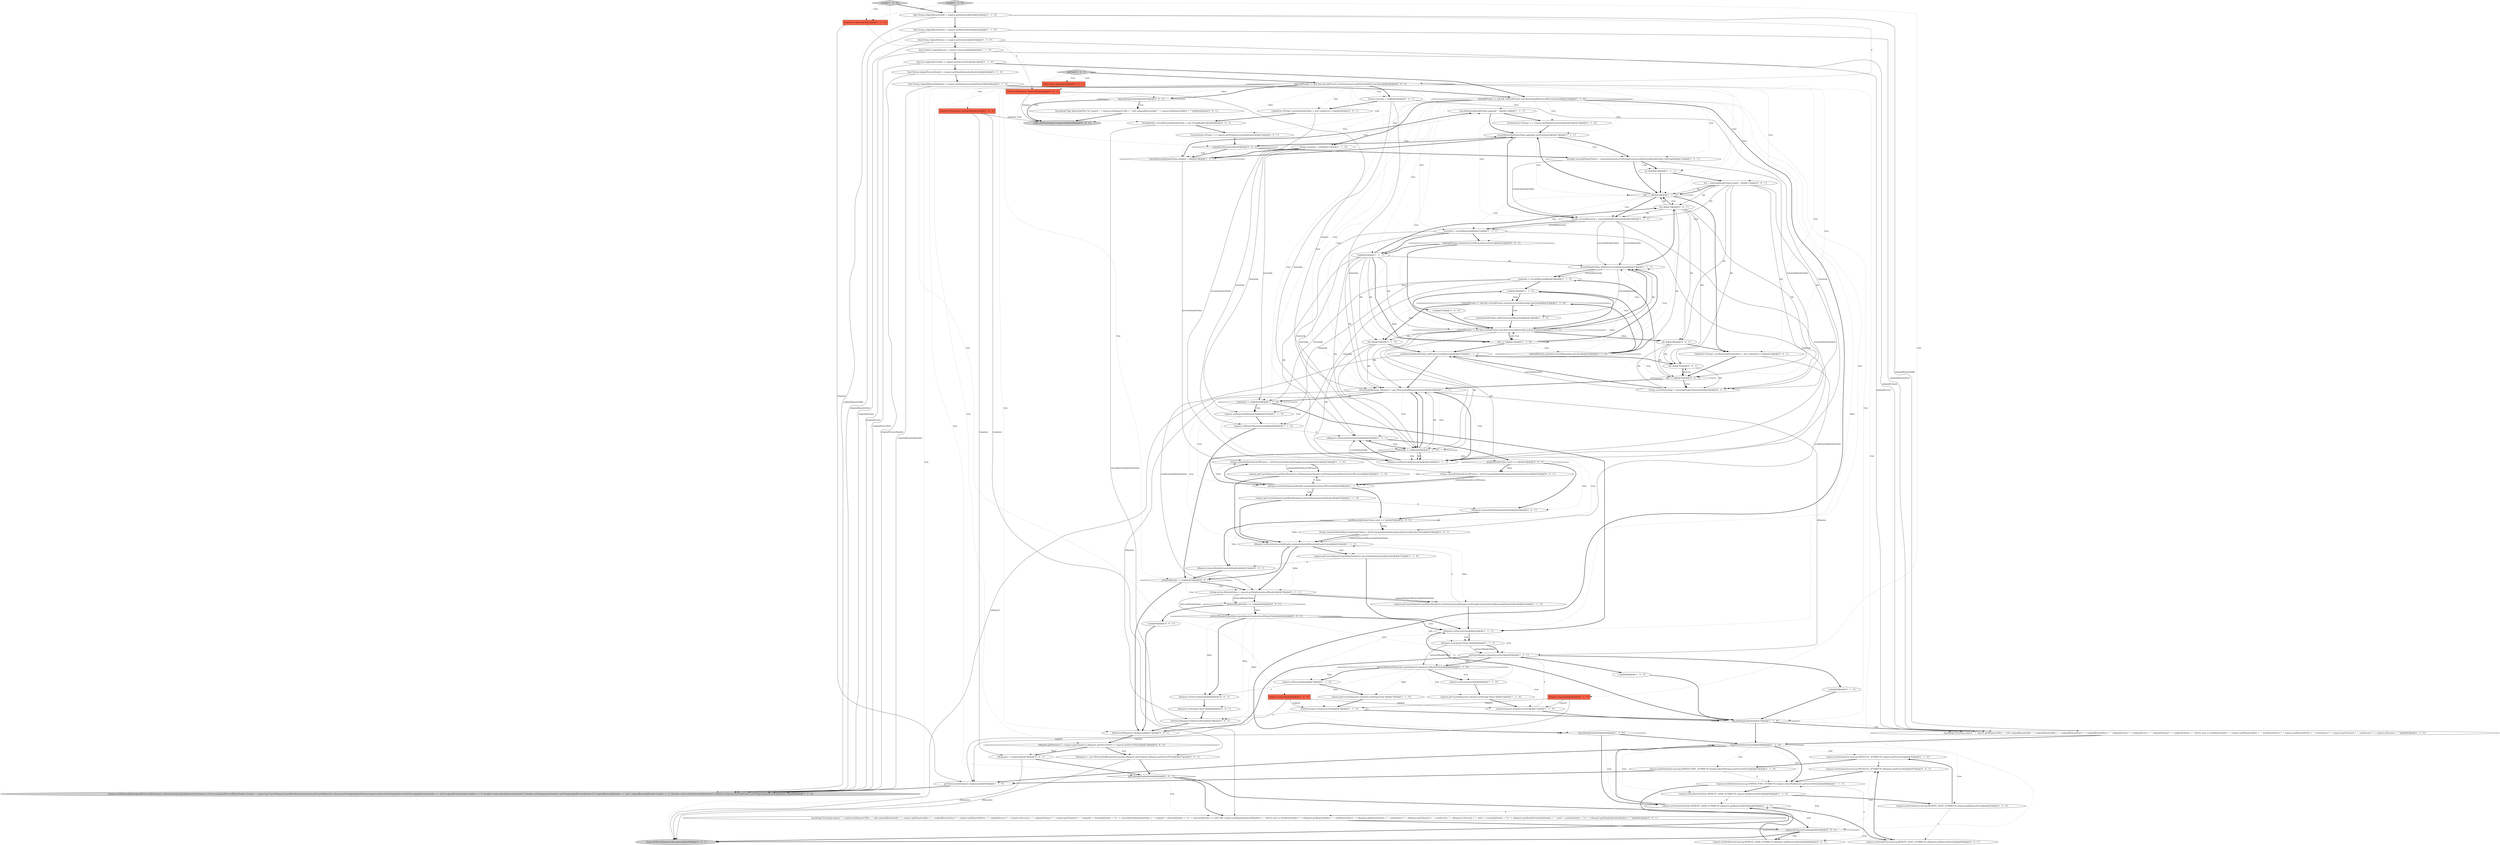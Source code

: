 digraph {
5 [style = filled, label = "String commaDelimitedListOfProxies = listToCommaDelimitedString(proxiesHeaderValue)@@@53@@@['1', '1', '0']", fillcolor = white, shape = ellipse image = "AAA0AAABBB1BBB"];
52 [style = filled, label = "{}@@@64@@@['1', '0', '0']", fillcolor = white, shape = ellipse image = "AAA0AAABBB1BBB"];
10 [style = filled, label = "newRemoteIpHeaderValue.addFirst(currentRemoteIp)@@@37@@@['1', '1', '1']", fillcolor = white, shape = ellipse image = "AAA0AAABBB1BBB"];
82 [style = filled, label = "{}@@@60@@@['0', '0', '1']", fillcolor = white, shape = ellipse image = "AAA0AAABBB3BBB"];
12 [style = filled, label = "concatRemoteIpHeaderValue.append(\", \")@@@11@@@['1', '1', '1']", fillcolor = white, shape = ellipse image = "AAA0AAABBB1BBB"];
8 [style = filled, label = "final String originalRemoteAddr = request.getRemoteAddr()@@@3@@@['1', '1', '0']", fillcolor = white, shape = ellipse image = "AAA0AAABBB1BBB"];
70 [style = filled, label = "final String originalProxiesHeader = request.getHeader(proxiesHeader)@@@8@@@['0', '1', '0']", fillcolor = white, shape = ellipse image = "AAA1AAABBB2BBB"];
114 [style = filled, label = "Enumeration<String> e = request.getHeaders(remoteIpHeader)@@@7@@@['0', '0', '1']", fillcolor = white, shape = ellipse image = "AAA0AAABBB3BBB"];
78 [style = filled, label = "LinkedList<String> newRemoteIpHeaderValue = new LinkedList<>()@@@32@@@['0', '0', '1']", fillcolor = white, shape = ellipse image = "AAA0AAABBB3BBB"];
37 [style = filled, label = "request.setSecure(false)@@@74@@@['1', '1', '0']", fillcolor = white, shape = ellipse image = "AAA0AAABBB1BBB"];
25 [style = filled, label = "getNext().invoke(request,response)@@@96@@@['1', '1', '0']", fillcolor = white, shape = ellipse image = "AAA0AAABBB1BBB"];
73 [style = filled, label = "invoke['0', '1', '0']", fillcolor = lightgray, shape = diamond image = "AAA0AAABBB2BBB"];
93 [style = filled, label = "HttpServletResponse xResponse@@@73@@@['0', '0', '1']", fillcolor = white, shape = ellipse image = "AAA0AAABBB3BBB"];
40 [style = filled, label = "xRequest.setRemoteHost(remoteIp)@@@42@@@['1', '1', '1']", fillcolor = white, shape = ellipse image = "AAA0AAABBB1BBB"];
59 [style = filled, label = "invoke['1', '0', '0']", fillcolor = lightgray, shape = diamond image = "AAA0AAABBB1BBB"];
61 [style = filled, label = "request.setAttribute(AccessLog.PROTOCOL_ATTRIBUTE,request.getProtocol())@@@92@@@['1', '1', '0']", fillcolor = white, shape = ellipse image = "AAA0AAABBB1BBB"];
91 [style = filled, label = "idx--@@@19@@@['0', '0', '1']", fillcolor = white, shape = ellipse image = "AAA0AAABBB3BBB"];
38 [style = filled, label = "request.getCoyoteRequest().getMimeHeaders().removeHeader(proxiesHeader)@@@50@@@['1', '1', '0']", fillcolor = white, shape = ellipse image = "AAA0AAABBB1BBB"];
45 [style = filled, label = "proxiesHeaderValue.addFirst(currentRemoteIp)@@@25@@@['1', '1', '1']", fillcolor = white, shape = ellipse image = "AAA0AAABBB1BBB"];
72 [style = filled, label = "{}@@@66@@@['0', '1', '0']", fillcolor = white, shape = ellipse image = "AAA0AAABBB2BBB"];
79 [style = filled, label = "doFilter['0', '0', '1']", fillcolor = lightgray, shape = diamond image = "AAA0AAABBB3BBB"];
113 [style = filled, label = "String commaDelimitedListOfProxies = listToCommaDelimitedString(proxiesHeaderValue)@@@47@@@['0', '0', '1']", fillcolor = white, shape = ellipse image = "AAA0AAABBB3BBB"];
23 [style = filled, label = "log.isDebugEnabled()@@@79@@@['1', '1', '0']", fillcolor = white, shape = diamond image = "AAA0AAABBB1BBB"];
67 [style = filled, label = "setPorts(xRequest,httpsServerPort)@@@65@@@['1', '1', '1']", fillcolor = white, shape = ellipse image = "AAA0AAABBB1BBB"];
92 [style = filled, label = "log.debug(\"Incoming request \" + request.getRequestURI() + \" with originalRemoteAddr '\" + request.getRemoteAddr() + \"', originalRemoteHost='\" + request.getRemoteHost() + \"', originalSecure='\" + request.isSecure() + \"', originalScheme='\" + request.getScheme() + \"', original(\" + remoteIpHeader + \"(='\" + concatRemoteIpHeaderValue + \"', original(\" + protocolHeader + \"(='\" + (protocolHeader == null? null: request.getHeader(protocolHeader)) + \"' will be seen as newRemoteAddr='\" + xRequest.getRemoteAddr() + \"', newRemoteHost='\" + xRequest.getRemoteHost() + \"', newScheme='\" + xRequest.getScheme() + \"', newSecure='\" + xRequest.isSecure() + \"', new(\" + remoteIpHeader + \"(='\" + xRequest.getHeader(remoteIpHeader) + \"', new(\" + proxiesHeader + \"(='\" + xRequest.getHeader(proxiesHeader) + \"'\")@@@81@@@['0', '0', '1']", fillcolor = white, shape = ellipse image = "AAA0AAABBB3BBB"];
6 [style = filled, label = "request.getCoyoteRequest().getMimeHeaders().setValue(proxiesHeader).setString(commaDelimitedListOfProxies)@@@54@@@['1', '1', '0']", fillcolor = white, shape = ellipse image = "AAA0AAABBB1BBB"];
1 [style = filled, label = "request.setAttribute(Globals.REMOTE_ADDR_ATTRIBUTE,request.getRemoteAddr())@@@90@@@['1', '1', '0']", fillcolor = white, shape = ellipse image = "AAA0AAABBB1BBB"];
30 [style = filled, label = "request.setRemoteAddr(remoteIp)@@@47@@@['1', '1', '0']", fillcolor = white, shape = ellipse image = "AAA0AAABBB1BBB"];
21 [style = filled, label = "idx >= 0@@@25@@@['1', '1', '0']", fillcolor = white, shape = diamond image = "AAA0AAABBB1BBB"];
28 [style = filled, label = "proxiesHeaderValue.addFirst(currentRemoteIp)@@@32@@@['1', '1', '0']", fillcolor = white, shape = ellipse image = "AAA0AAABBB1BBB"];
107 [style = filled, label = "log.debug(\"Skip RemoteIpFilter for request \" + request.getRequestURI() + \" with originalRemoteAddr '\" + request.getRemoteAddr() + \"'\")@@@94@@@['0', '0', '1']", fillcolor = white, shape = ellipse image = "AAA0AAABBB3BBB"];
98 [style = filled, label = "request.setAttribute(AccessLog.PROTOCOL_ATTRIBUTE,xRequest.getProtocol())@@@87@@@['0', '0', '1']", fillcolor = white, shape = ellipse image = "AAA0AAABBB3BBB"];
81 [style = filled, label = "StringBuilder concatRemoteIpHeaderValue = new StringBuilder()@@@6@@@['0', '0', '1']", fillcolor = white, shape = ellipse image = "AAA0AAABBB3BBB"];
15 [style = filled, label = "request.getCoyoteRequest().getMimeHeaders().setValue(remoteIpHeader).setString(commaDelimitedRemoteIpHeaderValue)@@@61@@@['1', '1', '0']", fillcolor = white, shape = ellipse image = "AAA0AAABBB1BBB"];
68 [style = filled, label = "Request request@@@2@@@['0', '1', '0']", fillcolor = tomato, shape = box image = "AAA0AAABBB2BBB"];
24 [style = filled, label = "XForwardedRequest xRequest = new XForwardedRequest(request)@@@39@@@['1', '1', '1']", fillcolor = white, shape = ellipse image = "AAA0AAABBB1BBB"];
42 [style = filled, label = "idx--@@@35@@@['1', '1', '0']", fillcolor = white, shape = ellipse image = "AAA0AAABBB1BBB"];
63 [style = filled, label = "final int originalServerPort = request.getServerPort()@@@7@@@['1', '1', '0']", fillcolor = white, shape = ellipse image = "AAA0AAABBB1BBB"];
66 [style = filled, label = "idx >= 0@@@18@@@['1', '1', '1']", fillcolor = white, shape = diamond image = "AAA0AAABBB1BBB"];
3 [style = filled, label = "concatRemoteIpHeaderValue.length() > 0@@@10@@@['1', '1', '1']", fillcolor = white, shape = diamond image = "AAA0AAABBB1BBB"];
104 [style = filled, label = "xRequest.setScheme(\"http\")@@@69@@@['0', '0', '1']", fillcolor = white, shape = ellipse image = "AAA0AAABBB3BBB"];
60 [style = filled, label = "String(( remoteIpHeaderValue = commaDelimitedListToStringArray(concatRemoteIpHeaderValue.toString())@@@15@@@['1', '1', '1']", fillcolor = white, shape = ellipse image = "AAA0AAABBB1BBB"];
11 [style = filled, label = "remoteIp != null@@@46@@@['1', '1', '0']", fillcolor = white, shape = diamond image = "AAA0AAABBB1BBB"];
51 [style = filled, label = "internalProxies != null && internalProxies.matcher(originalRemoteAddr).matches()@@@10@@@['1', '1', '0']", fillcolor = white, shape = diamond image = "AAA0AAABBB1BBB"];
35 [style = filled, label = "concatRemoteIpHeaderValue.append(e.nextElement())@@@13@@@['1', '1', '1']", fillcolor = white, shape = ellipse image = "AAA0AAABBB1BBB"];
57 [style = filled, label = "xRequest.setHeader(proxiesHeader,commaDelimitedListOfProxies)@@@48@@@['1', '1', '1']", fillcolor = white, shape = ellipse image = "AAA0AAABBB1BBB"];
50 [style = filled, label = "final String originalRemoteHost = request.getRemoteHost()@@@4@@@['1', '1', '0']", fillcolor = white, shape = ellipse image = "AAA0AAABBB1BBB"];
22 [style = filled, label = "request.setAttribute(AccessLog.SERVER_PORT_ATTRIBUTE,Integer.valueOf(request.getServerPort()))@@@93@@@['1', '1', '0']", fillcolor = white, shape = ellipse image = "AAA0AAABBB1BBB"];
33 [style = filled, label = "requestAttributesEnabled@@@88@@@['1', '1', '0']", fillcolor = white, shape = diamond image = "AAA0AAABBB1BBB"];
54 [style = filled, label = "String remoteIp = null@@@11@@@['1', '1', '0']", fillcolor = white, shape = ellipse image = "AAA0AAABBB1BBB"];
65 [style = filled, label = "Response response@@@2@@@['1', '1', '0']", fillcolor = tomato, shape = box image = "AAA0AAABBB1BBB"];
20 [style = filled, label = "xRequest.setRemoteAddr(remoteIp)@@@41@@@['1', '1', '1']", fillcolor = white, shape = ellipse image = "AAA0AAABBB1BBB"];
109 [style = filled, label = "idx >= 0@@@34@@@['0', '0', '1']", fillcolor = white, shape = diamond image = "AAA0AAABBB3BBB"];
58 [style = filled, label = "{}@@@29@@@['1', '1', '0']", fillcolor = white, shape = ellipse image = "AAA0AAABBB1BBB"];
87 [style = filled, label = "newRemoteIpHeaderValue.size() == 0@@@50@@@['0', '0', '1']", fillcolor = white, shape = diamond image = "AAA0AAABBB3BBB"];
18 [style = filled, label = "Request request@@@2@@@['1', '0', '0']", fillcolor = tomato, shape = box image = "AAA0AAABBB1BBB"];
95 [style = filled, label = "xResponse = response@@@78@@@['0', '0', '1']", fillcolor = white, shape = ellipse image = "AAA0AAABBB3BBB"];
75 [style = filled, label = "internalProxies.matcher(currentRemoteIp).matches()@@@22@@@['0', '0', '1']", fillcolor = white, shape = diamond image = "AAA0AAABBB3BBB"];
71 [style = filled, label = "final String originalRemoteIpHeader = request.getHeader(remoteIpHeader)@@@9@@@['0', '1', '0']", fillcolor = white, shape = ellipse image = "AAA1AAABBB2BBB"];
77 [style = filled, label = "log.isDebugEnabled()@@@80@@@['0', '0', '1']", fillcolor = white, shape = diamond image = "AAA0AAABBB3BBB"];
34 [style = filled, label = "request.setAttribute(AccessLog.REMOTE_HOST_ATTRIBUTE,request.getRemoteHost())@@@91@@@['1', '1', '0']", fillcolor = white, shape = ellipse image = "AAA0AAABBB1BBB"];
89 [style = filled, label = "protocolHeader != null@@@58@@@['0', '0', '1']", fillcolor = white, shape = diamond image = "AAA0AAABBB3BBB"];
26 [style = filled, label = "int idx@@@16@@@['1', '1', '1']", fillcolor = white, shape = ellipse image = "AAA0AAABBB1BBB"];
13 [style = filled, label = "log.debug(\"Incoming request \" + request.getRequestURI() + \" with originalRemoteAddr '\" + originalRemoteAddr + \"', originalRemoteHost='\" + originalRemoteHost + \"', originalSecure='\" + originalSecure + \"', originalScheme='\" + originalScheme + \"' will be seen as newRemoteAddr='\" + request.getRemoteAddr() + \"', newRemoteHost='\" + request.getRemoteHost() + \"', newScheme='\" + request.getScheme() + \"', newSecure='\" + request.isSecure() + \"'\")@@@80@@@['1', '1', '0']", fillcolor = white, shape = ellipse image = "AAA0AAABBB1BBB"];
105 [style = filled, label = "String commaDelimitedRemoteIpHeaderValue = listToCommaDelimitedString(newRemoteIpHeaderValue)@@@54@@@['0', '0', '1']", fillcolor = white, shape = ellipse image = "AAA0AAABBB3BBB"];
2 [style = filled, label = "String protocolHeaderValue = request.getHeader(protocolHeader)@@@59@@@['1', '1', '1']", fillcolor = white, shape = ellipse image = "AAA0AAABBB1BBB"];
62 [style = filled, label = "String currentRemoteIp = remoteIpHeaderValue(idx(@@@20@@@['1', '1', '1']", fillcolor = white, shape = ellipse image = "AAA0AAABBB1BBB"];
112 [style = filled, label = "HttpServletRequest request@@@2@@@['0', '0', '1']", fillcolor = tomato, shape = box image = "AAA0AAABBB3BBB"];
7 [style = filled, label = "request.setRemoteHost(remoteIp)@@@48@@@['1', '1', '0']", fillcolor = white, shape = ellipse image = "AAA0AAABBB1BBB"];
83 [style = filled, label = "FilterChain chain@@@2@@@['0', '0', '1']", fillcolor = tomato, shape = box image = "AAA0AAABBB3BBB"];
80 [style = filled, label = "xResponse = new XForwardedResponse(response,xRequest.getScheme(),xRequest.getServerPort())@@@75@@@['0', '0', '1']", fillcolor = white, shape = ellipse image = "AAA0AAABBB3BBB"];
85 [style = filled, label = "String currentRemoteIp = remoteIpHeaderValue(idx(@@@36@@@['0', '0', '1']", fillcolor = white, shape = ellipse image = "AAA0AAABBB3BBB"];
0 [style = filled, label = "xRequest.setSecure(true)@@@63@@@['1', '1', '1']", fillcolor = white, shape = ellipse image = "AAA0AAABBB1BBB"];
47 [style = filled, label = "request.setAttribute(AccessLog.SERVER_PORT_ATTRIBUTE,Integer.valueOf(xRequest.getServerPort()))@@@88@@@['1', '1', '1']", fillcolor = white, shape = ellipse image = "AAA0AAABBB1BBB"];
117 [style = filled, label = "proxiesHeaderValue.size() == 0@@@43@@@['0', '0', '1']", fillcolor = white, shape = diamond image = "AAA0AAABBB3BBB"];
84 [style = filled, label = "request.setAttribute(AccessLog.REMOTE_ADDR_ATTRIBUTE,xRequest.getRemoteAddr())@@@84@@@['0', '0', '1']", fillcolor = white, shape = ellipse image = "AAA0AAABBB3BBB"];
74 [style = filled, label = "xRequest.removeHeader(proxiesHeader)@@@44@@@['0', '0', '1']", fillcolor = white, shape = ellipse image = "AAA0AAABBB3BBB"];
102 [style = filled, label = "xRequest.setSecure(false)@@@68@@@['0', '0', '1']", fillcolor = white, shape = ellipse image = "AAA0AAABBB3BBB"];
100 [style = filled, label = "internalProxies != null && internalProxies.matcher(request.getRemoteAddr()).matches()@@@3@@@['0', '0', '1']", fillcolor = white, shape = diamond image = "AAA0AAABBB3BBB"];
101 [style = filled, label = "xRequest.removeHeader(remoteIpHeader)@@@51@@@['0', '0', '1']", fillcolor = white, shape = ellipse image = "AAA0AAABBB3BBB"];
94 [style = filled, label = "xRequest.getScheme() != request.getScheme() || xRequest.getServerPort() != request.getServerPort()@@@74@@@['0', '0', '1']", fillcolor = white, shape = diamond image = "AAA0AAABBB3BBB"];
111 [style = filled, label = "setPorts(xRequest,httpServerPort)@@@70@@@['0', '0', '1']", fillcolor = white, shape = ellipse image = "AAA0AAABBB3BBB"];
43 [style = filled, label = "request.getCoyoteRequest().scheme().setString(\"https\")@@@70@@@['1', '1', '0']", fillcolor = white, shape = ellipse image = "AAA0AAABBB1BBB"];
108 [style = filled, label = "HttpServletResponse response@@@2@@@['0', '0', '1']", fillcolor = tomato, shape = box image = "AAA0AAABBB3BBB"];
110 [style = filled, label = "LinkedList<String> proxiesHeaderValue = new LinkedList<>()@@@5@@@['0', '0', '1']", fillcolor = white, shape = ellipse image = "AAA0AAABBB3BBB"];
19 [style = filled, label = "trustedProxies != null && trustedProxies.matcher(currentRemoteIp).matches()@@@31@@@['1', '1', '0']", fillcolor = white, shape = diamond image = "AAA0AAABBB1BBB"];
99 [style = filled, label = "idx = remoteIpHeaderValue.length - 1@@@17@@@['0', '0', '1']", fillcolor = white, shape = ellipse image = "AAA0AAABBB3BBB"];
32 [style = filled, label = "setPorts(request,httpsServerPort)@@@71@@@['1', '1', '0']", fillcolor = white, shape = ellipse image = "AAA0AAABBB1BBB"];
4 [style = filled, label = "remoteIp = currentRemoteIp@@@28@@@['1', '1', '0']", fillcolor = white, shape = ellipse image = "AAA0AAABBB1BBB"];
14 [style = filled, label = "xRequest.setScheme(\"https\")@@@64@@@['1', '1', '1']", fillcolor = white, shape = ellipse image = "AAA0AAABBB1BBB"];
115 [style = filled, label = "requestAttributesEnabled@@@83@@@['0', '0', '1']", fillcolor = white, shape = diamond image = "AAA0AAABBB3BBB"];
55 [style = filled, label = "log.isDebugEnabled()@@@84@@@['1', '1', '0']", fillcolor = white, shape = diamond image = "AAA0AAABBB1BBB"];
31 [style = filled, label = "request.getCoyoteRequest().scheme().setString(\"http\")@@@75@@@['1', '1', '0']", fillcolor = white, shape = ellipse image = "AAA0AAABBB1BBB"];
53 [style = filled, label = "request.getCoyoteRequest().getMimeHeaders().removeHeader(remoteIpHeader)@@@57@@@['1', '1', '0']", fillcolor = white, shape = ellipse image = "AAA0AAABBB1BBB"];
64 [style = filled, label = "setPorts(request,httpServerPort)@@@76@@@['1', '1', '0']", fillcolor = white, shape = ellipse image = "AAA0AAABBB1BBB"];
46 [style = filled, label = "trustedProxies != null && trustedProxies.matcher(currentRemoteIp).matches()@@@24@@@['1', '1', '1']", fillcolor = white, shape = diamond image = "AAA0AAABBB1BBB"];
76 [style = filled, label = "request.setAttribute(AccessLog.REMOTE_HOST_ATTRIBUTE,xRequest.getRemoteHost())@@@86@@@['0', '0', '1']", fillcolor = white, shape = ellipse image = "AAA0AAABBB3BBB"];
41 [style = filled, label = "request.setSecure(true)@@@69@@@['1', '1', '0']", fillcolor = white, shape = ellipse image = "AAA0AAABBB1BBB"];
96 [style = filled, label = "chain.doFilter(xRequest,xResponse)@@@90@@@['0', '0', '1']", fillcolor = lightgray, shape = ellipse image = "AAA0AAABBB3BBB"];
36 [style = filled, label = "xRequest.setHeader(remoteIpHeader,commaDelimitedRemoteIpHeaderValue)@@@55@@@['1', '1', '1']", fillcolor = white, shape = ellipse image = "AAA0AAABBB1BBB"];
86 [style = filled, label = "log.isDebugEnabled()@@@93@@@['0', '0', '1']", fillcolor = white, shape = diamond image = "AAA0AAABBB3BBB"];
106 [style = filled, label = "protocolHeaderValue == null@@@60@@@['0', '0', '1']", fillcolor = white, shape = diamond image = "AAA0AAABBB3BBB"];
29 [style = filled, label = "remoteIp != null@@@40@@@['1', '1', '1']", fillcolor = white, shape = diamond image = "AAA0AAABBB1BBB"];
49 [style = filled, label = "final boolean originalSecure = request.isSecure()@@@6@@@['1', '1', '0']", fillcolor = white, shape = ellipse image = "AAA0AAABBB1BBB"];
44 [style = filled, label = "{}@@@27@@@['1', '0', '0']", fillcolor = white, shape = ellipse image = "AAA0AAABBB1BBB"];
90 [style = filled, label = "protocolHeaderHttpsValue.equalsIgnoreCase(protocolHeaderValue)@@@62@@@['0', '0', '1']", fillcolor = white, shape = diamond image = "AAA0AAABBB3BBB"];
17 [style = filled, label = "{request.setRemoteAddr(originalRemoteAddr)request.setRemoteHost(originalRemoteHost)request.setSecure(originalSecure)MimeHeaders headers = request.getCoyoteRequest().getMimeHeaders()request.getCoyoteRequest().scheme().setString(originalScheme)request.setServerPort(originalServerPort)if (originalProxiesHeader == null || originalProxiesHeader.length() == 0) {headers.removeHeader(proxiesHeader)}{headers.setValue(proxiesHeader).setString(originalProxiesHeader)}if (originalRemoteIpHeader == null || originalRemoteIpHeader.length() == 0) {headers.removeHeader(remoteIpHeader)}{headers.setValue(remoteIpHeader).setString(originalRemoteIpHeader)}}@@@98@@@['1', '1', '0']", fillcolor = lightgray, shape = ellipse image = "AAA0AAABBB1BBB"];
48 [style = filled, label = "protocolHeaderHttpsValue.equalsIgnoreCase(protocolHeaderValue)@@@68@@@['1', '1', '0']", fillcolor = white, shape = diamond image = "AAA0AAABBB1BBB"];
69 [style = filled, label = "internalProxies.matcher(currentRemoteIp).matches()@@@29@@@['0', '1', '0']", fillcolor = white, shape = diamond image = "AAA0AAABBB2BBB"];
27 [style = filled, label = "final String originalScheme = request.getScheme()@@@5@@@['1', '1', '0']", fillcolor = white, shape = ellipse image = "AAA0AAABBB1BBB"];
39 [style = filled, label = "{}@@@22@@@['1', '1', '1']", fillcolor = white, shape = ellipse image = "AAA0AAABBB1BBB"];
97 [style = filled, label = "String remoteIp = null@@@4@@@['0', '0', '1']", fillcolor = white, shape = ellipse image = "AAA0AAABBB3BBB"];
116 [style = filled, label = "chain.doFilter(request,response)@@@96@@@['0', '0', '1']", fillcolor = lightgray, shape = ellipse image = "AAA0AAABBB3BBB"];
16 [style = filled, label = "remoteIp = currentRemoteIp@@@21@@@['1', '1', '1']", fillcolor = white, shape = ellipse image = "AAA0AAABBB1BBB"];
9 [style = filled, label = "request.setAttribute(Globals.REMOTE_ADDR_ATTRIBUTE,xRequest.getRemoteAddr())@@@85@@@['1', '1', '1']", fillcolor = white, shape = ellipse image = "AAA0AAABBB1BBB"];
103 [style = filled, label = "idx--@@@28@@@['0', '0', '1']", fillcolor = white, shape = ellipse image = "AAA0AAABBB3BBB"];
88 [style = filled, label = "idx--@@@35@@@['0', '0', '1']", fillcolor = white, shape = ellipse image = "AAA0AAABBB3BBB"];
56 [style = filled, label = "Enumeration<String> e = request.getHeaders(remoteIpHeader)@@@14@@@['1', '1', '0']", fillcolor = white, shape = ellipse image = "AAA0AAABBB1BBB"];
118 [style = filled, label = "e.hasMoreElements()@@@8@@@['0', '0', '1']", fillcolor = white, shape = diamond image = "AAA0AAABBB3BBB"];
69->58 [style = bold, label=""];
77->115 [style = bold, label=""];
66->75 [style = dotted, label="true"];
31->64 [style = bold, label=""];
19->28 [style = bold, label=""];
95->96 [style = solid, label="xResponse"];
33->22 [style = dotted, label="true"];
51->35 [style = dotted, label="true"];
115->9 [style = dotted, label="true"];
0->67 [style = dotted, label="true"];
106->82 [style = bold, label=""];
91->85 [style = solid, label="idx"];
115->76 [style = dotted, label="true"];
0->23 [style = bold, label=""];
65->112 [style = dashed, label="0"];
91->62 [style = solid, label="idx"];
66->91 [style = dotted, label="true"];
115->84 [style = dotted, label="true"];
100->114 [style = dotted, label="true"];
23->13 [style = dotted, label="true"];
79->100 [style = bold, label=""];
46->103 [style = bold, label=""];
24->29 [style = dotted, label="true"];
39->45 [style = solid, label="idx"];
21->69 [style = dotted, label="true"];
33->47 [style = dotted, label="true"];
67->93 [style = bold, label=""];
51->21 [style = dotted, label="true"];
8->13 [style = solid, label="originalRemoteAddr"];
90->104 [style = dotted, label="false"];
101->89 [style = bold, label=""];
44->46 [style = bold, label=""];
37->31 [style = bold, label=""];
87->105 [style = dotted, label="false"];
100->77 [style = dotted, label="true"];
100->60 [style = dotted, label="true"];
11->30 [style = dotted, label="true"];
95->77 [style = bold, label=""];
99->91 [style = solid, label="idx"];
62->16 [style = solid, label="currentRemoteIp"];
46->45 [style = dotted, label="true"];
51->0 [style = dotted, label="true"];
60->62 [style = solid, label="remoteIpHeaderValue"];
47->84 [style = dashed, label="0"];
97->20 [style = solid, label="remoteIp"];
11->36 [style = dotted, label="true"];
82->93 [style = bold, label=""];
63->17 [style = solid, label="originalServerPort"];
46->45 [style = bold, label=""];
58->19 [style = bold, label=""];
80->77 [style = bold, label=""];
100->110 [style = dotted, label="true"];
19->42 [style = bold, label=""];
1->34 [style = bold, label=""];
29->20 [style = dotted, label="true"];
49->63 [style = bold, label=""];
85->10 [style = solid, label="currentRemoteIp"];
73->65 [style = dotted, label="true"];
57->5 [style = dotted, label="false"];
1->9 [style = dashed, label="0"];
4->7 [style = solid, label="remoteIp"];
67->72 [style = bold, label=""];
54->3 [style = bold, label=""];
27->17 [style = solid, label="originalScheme"];
27->49 [style = bold, label=""];
117->113 [style = dotted, label="false"];
23->13 [style = bold, label=""];
42->29 [style = solid, label="idx"];
103->109 [style = solid, label="idx"];
40->29 [style = bold, label=""];
118->35 [style = dotted, label="true"];
22->47 [style = dashed, label="0"];
55->33 [style = bold, label=""];
110->113 [style = solid, label="proxiesHeaderValue"];
117->74 [style = dotted, label="true"];
100->115 [style = dotted, label="true"];
115->96 [style = bold, label=""];
66->62 [style = dotted, label="true"];
57->6 [style = dotted, label="false"];
106->90 [style = dotted, label="false"];
118->60 [style = bold, label=""];
91->109 [style = solid, label="idx"];
90->14 [style = dotted, label="true"];
46->29 [style = solid, label="idx"];
47->96 [style = bold, label=""];
51->11 [style = dotted, label="true"];
51->54 [style = dotted, label="true"];
79->108 [style = dotted, label="true"];
84->9 [style = bold, label=""];
60->66 [style = bold, label=""];
117->113 [style = bold, label=""];
117->74 [style = bold, label=""];
24->40 [style = dotted, label="true"];
94->95 [style = bold, label=""];
51->56 [style = dotted, label="true"];
7->57 [style = bold, label=""];
100->109 [style = dotted, label="true"];
115->84 [style = bold, label=""];
48->32 [style = dotted, label="true"];
91->88 [style = solid, label="idx"];
50->27 [style = bold, label=""];
106->90 [style = bold, label=""];
29->24 [style = bold, label=""];
33->1 [style = dotted, label="true"];
73->68 [style = dotted, label="true"];
100->96 [style = dotted, label="true"];
73->8 [style = bold, label=""];
98->47 [style = bold, label=""];
32->23 [style = bold, label=""];
38->36 [style = bold, label=""];
88->109 [style = solid, label="idx"];
5->6 [style = solid, label="commaDelimitedListOfProxies"];
2->106 [style = bold, label=""];
34->61 [style = bold, label=""];
97->110 [style = bold, label=""];
33->47 [style = bold, label=""];
97->40 [style = solid, label="remoteIp"];
110->81 [style = bold, label=""];
89->2 [style = dotted, label="true"];
92->115 [style = bold, label=""];
35->118 [style = bold, label=""];
15->0 [style = bold, label=""];
60->85 [style = solid, label="remoteIpHeaderValue"];
11->57 [style = dotted, label="true"];
29->20 [style = solid, label="idx"];
24->111 [style = solid, label="xRequest"];
99->109 [style = solid, label="idx"];
68->64 [style = solid, label="request"];
77->92 [style = dotted, label="true"];
81->92 [style = solid, label="concatRemoteIpHeaderValue"];
4->30 [style = solid, label="remoteIp"];
5->6 [style = bold, label=""];
49->13 [style = solid, label="originalSecure"];
21->46 [style = dotted, label="true"];
66->62 [style = bold, label=""];
100->81 [style = dotted, label="true"];
39->42 [style = solid, label="idx"];
103->78 [style = bold, label=""];
39->29 [style = solid, label="idx"];
24->20 [style = dotted, label="true"];
100->94 [style = dotted, label="true"];
41->0 [style = dashed, label="0"];
39->91 [style = bold, label=""];
88->85 [style = solid, label="idx"];
24->11 [style = bold, label=""];
21->58 [style = dotted, label="true"];
105->36 [style = solid, label="commaDelimitedRemoteIpHeaderValue"];
11->30 [style = bold, label=""];
105->36 [style = bold, label=""];
18->64 [style = solid, label="request"];
37->102 [style = dashed, label="0"];
62->45 [style = solid, label="remoteIpHeaderValue"];
45->4 [style = solid, label="currentRemoteIp"];
99->66 [style = bold, label=""];
55->9 [style = dotted, label="true"];
14->48 [style = solid, label="protocolHeaderValue"];
100->24 [style = dotted, label="true"];
45->91 [style = bold, label=""];
108->95 [style = solid, label="response"];
3->5 [style = solid, label="proxiesHeaderValue"];
53->101 [style = dashed, label="0"];
86->116 [style = bold, label=""];
46->21 [style = solid, label="idx"];
59->18 [style = dotted, label="true"];
36->2 [style = dotted, label="false"];
58->44 [style = bold, label=""];
51->39 [style = dotted, label="true"];
91->66 [style = solid, label="idx"];
48->41 [style = dotted, label="true"];
11->7 [style = dotted, label="true"];
53->0 [style = bold, label=""];
51->55 [style = dotted, label="false"];
48->31 [style = dotted, label="false"];
87->105 [style = bold, label=""];
21->10 [style = bold, label=""];
29->89 [style = bold, label=""];
60->26 [style = bold, label=""];
42->24 [style = solid, label="idx"];
3->12 [style = bold, label=""];
26->99 [style = bold, label=""];
100->29 [style = dotted, label="true"];
91->66 [style = bold, label=""];
103->88 [style = solid, label="idx"];
59->8 [style = bold, label=""];
7->40 [style = dashed, label="0"];
46->24 [style = solid, label="idx"];
36->15 [style = dotted, label="false"];
34->76 [style = dashed, label="0"];
36->53 [style = dotted, label="true"];
109->88 [style = dotted, label="true"];
100->89 [style = dotted, label="true"];
112->116 [style = solid, label="request"];
97->29 [style = solid, label="remoteIp"];
68->25 [style = solid, label="request"];
13->33 [style = bold, label=""];
39->21 [style = bold, label=""];
103->85 [style = solid, label="idx"];
75->46 [style = bold, label=""];
64->23 [style = bold, label=""];
99->88 [style = solid, label="idx"];
14->67 [style = solid, label="protocolHeaderValue"];
16->75 [style = bold, label=""];
115->98 [style = dotted, label="true"];
33->25 [style = bold, label=""];
21->4 [style = dotted, label="true"];
57->38 [style = dotted, label="true"];
2->15 [style = bold, label=""];
104->111 [style = bold, label=""];
48->37 [style = dotted, label="false"];
117->57 [style = dotted, label="false"];
51->23 [style = dotted, label="true"];
94->95 [style = dotted, label="false"];
109->85 [style = dotted, label="true"];
113->57 [style = bold, label=""];
100->78 [style = dotted, label="true"];
70->71 [style = bold, label=""];
86->107 [style = bold, label=""];
25->17 [style = bold, label=""];
68->32 [style = solid, label="request"];
54->30 [style = solid, label="remoteIp"];
99->85 [style = solid, label="idx"];
30->7 [style = bold, label=""];
57->38 [style = bold, label=""];
12->35 [style = bold, label=""];
112->24 [style = solid, label="request"];
50->13 [style = solid, label="originalRemoteHost"];
26->66 [style = bold, label=""];
78->105 [style = solid, label="newRemoteIpHeaderValue"];
89->2 [style = bold, label=""];
75->46 [style = dotted, label="false"];
40->117 [style = bold, label=""];
61->22 [style = bold, label=""];
4->11 [style = solid, label="remoteIp"];
42->10 [style = bold, label=""];
52->23 [style = bold, label=""];
16->39 [style = bold, label=""];
8->17 [style = solid, label="originalRemoteAddr"];
99->103 [style = solid, label="idx"];
55->9 [style = bold, label=""];
46->42 [style = solid, label="idx"];
27->13 [style = solid, label="originalScheme"];
100->26 [style = dotted, label="true"];
21->45 [style = dotted, label="true"];
100->97 [style = dotted, label="true"];
22->25 [style = bold, label=""];
51->16 [style = dotted, label="true"];
29->117 [style = dotted, label="true"];
4->58 [style = bold, label=""];
15->36 [style = dashed, label="0"];
0->14 [style = bold, label=""];
6->36 [style = bold, label=""];
45->4 [style = bold, label=""];
36->89 [style = bold, label=""];
87->101 [style = bold, label=""];
58->19 [style = dotted, label="false"];
66->35 [style = bold, label=""];
18->25 [style = solid, label="request"];
24->67 [style = solid, label="xRequest"];
49->17 [style = solid, label="originalSecure"];
43->32 [style = bold, label=""];
4->69 [style = bold, label=""];
89->106 [style = dotted, label="true"];
16->29 [style = solid, label="remoteIp"];
62->20 [style = solid, label="remoteIpHeaderValue"];
51->3 [style = dotted, label="true"];
11->0 [style = bold, label=""];
63->70 [style = bold, label=""];
16->40 [style = solid, label="remoteIp"];
33->61 [style = dotted, label="true"];
94->80 [style = dotted, label="true"];
48->43 [style = dotted, label="true"];
88->109 [style = bold, label=""];
51->24 [style = dotted, label="true"];
79->83 [style = dotted, label="true"];
69->19 [style = bold, label=""];
93->94 [style = bold, label=""];
51->10 [style = dotted, label="true"];
54->11 [style = solid, label="remoteIp"];
59->65 [style = dotted, label="true"];
29->20 [style = bold, label=""];
39->46 [style = solid, label="idx"];
38->74 [style = dashed, label="0"];
45->28 [style = solid, label="currentRemoteIp"];
9->92 [style = dashed, label="0"];
109->10 [style = dotted, label="true"];
64->111 [style = dashed, label="0"];
41->43 [style = bold, label=""];
89->93 [style = bold, label=""];
91->103 [style = solid, label="idx"];
48->41 [style = bold, label=""];
9->33 [style = bold, label=""];
18->32 [style = solid, label="request"];
90->0 [style = dotted, label="true"];
67->48 [style = dotted, label="false"];
29->87 [style = dotted, label="true"];
57->5 [style = bold, label=""];
19->28 [style = dotted, label="true"];
20->40 [style = bold, label=""];
115->47 [style = dotted, label="true"];
46->103 [style = dotted, label="false"];
3->12 [style = dotted, label="true"];
10->24 [style = bold, label=""];
36->2 [style = bold, label=""];
79->112 [style = dotted, label="true"];
71->51 [style = bold, label=""];
66->16 [style = dotted, label="true"];
35->66 [style = dotted, label="true"];
51->54 [style = bold, label=""];
62->45 [style = solid, label="currentRemoteIp"];
90->102 [style = bold, label=""];
16->20 [style = solid, label="remoteIp"];
24->96 [style = solid, label="xRequest"];
54->7 [style = solid, label="remoteIp"];
46->45 [style = solid, label="idx"];
10->2 [style = solid, label="newRemoteIpHeaderValue"];
56->35 [style = bold, label=""];
3->35 [style = bold, label=""];
2->90 [style = solid, label="protocolHeaderValue"];
6->57 [style = dashed, label="0"];
108->116 [style = solid, label="response"];
118->3 [style = bold, label=""];
2->106 [style = solid, label="protocolHeaderValue"];
108->80 [style = solid, label="response"];
24->29 [style = bold, label=""];
113->57 [style = solid, label="commaDelimitedListOfProxies"];
90->67 [style = dotted, label="true"];
114->118 [style = bold, label=""];
47->1 [style = bold, label=""];
72->23 [style = bold, label=""];
70->17 [style = solid, label="originalProxiesHeader"];
29->24 [style = solid, label="idx"];
61->98 [style = dashed, label="0"];
35->60 [style = dotted, label="true"];
36->53 [style = bold, label=""];
69->19 [style = dotted, label="false"];
23->33 [style = bold, label=""];
74->87 [style = bold, label=""];
46->21 [style = bold, label=""];
39->20 [style = solid, label="idx"];
62->16 [style = bold, label=""];
90->0 [style = bold, label=""];
32->67 [style = dashed, label="0"];
14->67 [style = bold, label=""];
67->48 [style = bold, label=""];
57->87 [style = bold, label=""];
67->52 [style = bold, label=""];
85->10 [style = bold, label=""];
107->116 [style = bold, label=""];
100->93 [style = dotted, label="true"];
100->118 [style = dotted, label="true"];
100->66 [style = dotted, label="true"];
100->97 [style = bold, label=""];
51->62 [style = dotted, label="true"];
2->15 [style = solid, label="commaDelimitedRemoteIpHeaderValue"];
9->76 [style = bold, label=""];
63->51 [style = bold, label=""];
87->101 [style = dotted, label="true"];
21->45 [style = bold, label=""];
78->109 [style = bold, label=""];
39->21 [style = solid, label="idx"];
118->3 [style = dotted, label="true"];
87->36 [style = dotted, label="false"];
65->25 [style = solid, label="response"];
24->20 [style = bold, label=""];
77->92 [style = bold, label=""];
100->116 [style = dotted, label="false"];
51->12 [style = dotted, label="true"];
48->37 [style = bold, label=""];
111->93 [style = bold, label=""];
35->62 [style = bold, label=""];
33->34 [style = dotted, label="true"];
76->98 [style = bold, label=""];
51->55 [style = bold, label=""];
19->42 [style = dotted, label="false"];
75->39 [style = bold, label=""];
8->50 [style = bold, label=""];
30->20 [style = dashed, label="0"];
81->114 [style = bold, label=""];
90->111 [style = dotted, label="false"];
0->14 [style = dotted, label="true"];
48->64 [style = dotted, label="false"];
100->86 [style = dotted, label="false"];
46->20 [style = solid, label="idx"];
50->17 [style = solid, label="originalRemoteHost"];
66->78 [style = bold, label=""];
109->85 [style = bold, label=""];
100->99 [style = dotted, label="true"];
29->40 [style = dotted, label="true"];
102->104 [style = bold, label=""];
60->26 [style = dotted, label="true"];
99->62 [style = solid, label="idx"];
58->46 [style = bold, label=""];
8->100 [style = dashed, label="0"];
28->46 [style = bold, label=""];
90->102 [style = dotted, label="false"];
20->40 [style = solid, label="currentRemoteIp"];
86->107 [style = dotted, label="true"];
94->80 [style = bold, label=""];
12->56 [style = bold, label=""];
35->60 [style = bold, label=""];
71->17 [style = solid, label="originalRemoteIpHeader"];
10->88 [style = bold, label=""];
100->86 [style = bold, label=""];
99->66 [style = solid, label="idx"];
39->24 [style = solid, label="idx"];
109->24 [style = bold, label=""];
80->96 [style = solid, label="xResponse"];
42->20 [style = solid, label="idx"];
}
